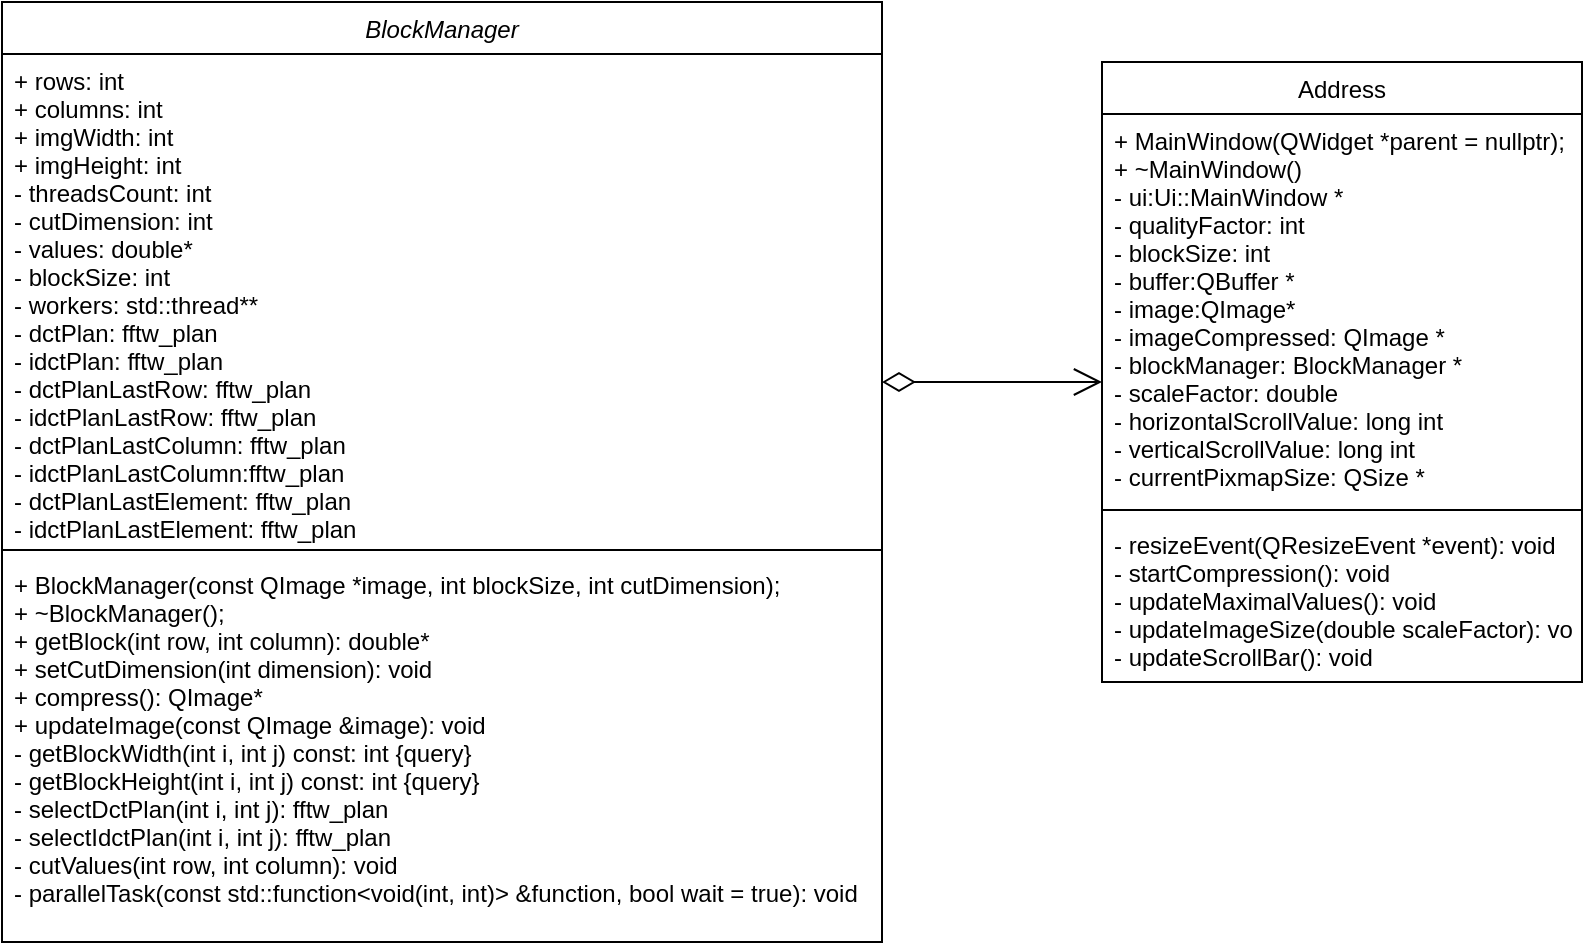 <mxfile version="21.3.2" type="device">
  <diagram id="C5RBs43oDa-KdzZeNtuy" name="Page-1">
    <mxGraphModel dx="919" dy="490" grid="1" gridSize="10" guides="1" tooltips="1" connect="1" arrows="1" fold="1" page="1" pageScale="1" pageWidth="827" pageHeight="1169" math="0" shadow="0">
      <root>
        <mxCell id="WIyWlLk6GJQsqaUBKTNV-0" />
        <mxCell id="WIyWlLk6GJQsqaUBKTNV-1" parent="WIyWlLk6GJQsqaUBKTNV-0" />
        <mxCell id="zkfFHV4jXpPFQw0GAbJ--0" value="BlockManager" style="swimlane;fontStyle=2;align=center;verticalAlign=top;childLayout=stackLayout;horizontal=1;startSize=26;horizontalStack=0;resizeParent=1;resizeLast=0;collapsible=1;marginBottom=0;rounded=0;shadow=0;strokeWidth=1;" parent="WIyWlLk6GJQsqaUBKTNV-1" vertex="1">
          <mxGeometry x="20" y="130" width="440" height="470" as="geometry">
            <mxRectangle x="230" y="140" width="160" height="26" as="alternateBounds" />
          </mxGeometry>
        </mxCell>
        <mxCell id="zkfFHV4jXpPFQw0GAbJ--1" value="+ rows: int&#xa;+ columns: int&#xa;+ imgWidth: int&#xa;+ imgHeight: int&#xa;- threadsCount: int &#xa;- cutDimension: int&#xa;- values: double*&#xa;- blockSize: int&#xa;- workers: std::thread**&#xa;- dctPlan: fftw_plan&#xa;- idctPlan: fftw_plan&#xa;- dctPlanLastRow: fftw_plan&#xa;- idctPlanLastRow: fftw_plan&#xa;- dctPlanLastColumn: fftw_plan&#xa;- idctPlanLastColumn:fftw_plan&#xa;- dctPlanLastElement: fftw_plan&#xa;- idctPlanLastElement: fftw_plan" style="text;align=left;verticalAlign=top;spacingLeft=4;spacingRight=4;overflow=hidden;rotatable=0;points=[[0,0.5],[1,0.5]];portConstraint=eastwest;" parent="zkfFHV4jXpPFQw0GAbJ--0" vertex="1">
          <mxGeometry y="26" width="440" height="244" as="geometry" />
        </mxCell>
        <mxCell id="zkfFHV4jXpPFQw0GAbJ--4" value="" style="line;html=1;strokeWidth=1;align=left;verticalAlign=middle;spacingTop=-1;spacingLeft=3;spacingRight=3;rotatable=0;labelPosition=right;points=[];portConstraint=eastwest;" parent="zkfFHV4jXpPFQw0GAbJ--0" vertex="1">
          <mxGeometry y="270" width="440" height="8" as="geometry" />
        </mxCell>
        <mxCell id="zkfFHV4jXpPFQw0GAbJ--5" value="+ BlockManager(const QImage *image, int blockSize, int cutDimension);&#xa;+ ~BlockManager();&#xa;+ getBlock(int row, int column): double*&#xa;+ setCutDimension(int dimension): void&#xa;+ compress(): QImage*&#xa;+ updateImage(const QImage &amp;image): void&#xa;- getBlockWidth(int i, int j) const: int {query}&#xa;- getBlockHeight(int i, int j) const: int {query}&#xa;- selectDctPlan(int i, int j): fftw_plan&#xa;- selectIdctPlan(int i, int j): fftw_plan&#xa;- cutValues(int row, int column): void&#xa;- parallelTask(const std::function&lt;void(int, int)&gt; &amp;function, bool wait = true): void" style="text;align=left;verticalAlign=top;spacingLeft=4;spacingRight=4;overflow=hidden;rotatable=0;points=[[0,0.5],[1,0.5]];portConstraint=eastwest;" parent="zkfFHV4jXpPFQw0GAbJ--0" vertex="1">
          <mxGeometry y="278" width="440" height="182" as="geometry" />
        </mxCell>
        <mxCell id="zkfFHV4jXpPFQw0GAbJ--17" value="Address" style="swimlane;fontStyle=0;align=center;verticalAlign=top;childLayout=stackLayout;horizontal=1;startSize=26;horizontalStack=0;resizeParent=1;resizeLast=0;collapsible=1;marginBottom=0;rounded=0;shadow=0;strokeWidth=1;" parent="WIyWlLk6GJQsqaUBKTNV-1" vertex="1">
          <mxGeometry x="570" y="160" width="240" height="310" as="geometry">
            <mxRectangle x="550" y="140" width="160" height="26" as="alternateBounds" />
          </mxGeometry>
        </mxCell>
        <mxCell id="zkfFHV4jXpPFQw0GAbJ--18" value="+ MainWindow(QWidget *parent = nullptr);&#xa;+ ~MainWindow()&#xa;- ui:Ui::MainWindow *&#xa;- qualityFactor: int&#xa;- blockSize: int&#xa;- buffer:QBuffer *&#xa;- image:QImage*&#xa;- imageCompressed: QImage *&#xa;- blockManager: BlockManager *&#xa;- scaleFactor: double&#xa;- horizontalScrollValue: long int&#xa;- verticalScrollValue: long int&#xa;- currentPixmapSize: QSize *&#xa;" style="text;align=left;verticalAlign=top;spacingLeft=4;spacingRight=4;overflow=hidden;rotatable=0;points=[[0,0.5],[1,0.5]];portConstraint=eastwest;" parent="zkfFHV4jXpPFQw0GAbJ--17" vertex="1">
          <mxGeometry y="26" width="240" height="194" as="geometry" />
        </mxCell>
        <mxCell id="zkfFHV4jXpPFQw0GAbJ--23" value="" style="line;html=1;strokeWidth=1;align=left;verticalAlign=middle;spacingTop=-1;spacingLeft=3;spacingRight=3;rotatable=0;labelPosition=right;points=[];portConstraint=eastwest;" parent="zkfFHV4jXpPFQw0GAbJ--17" vertex="1">
          <mxGeometry y="220" width="240" height="8" as="geometry" />
        </mxCell>
        <mxCell id="zkfFHV4jXpPFQw0GAbJ--24" value="- resizeEvent(QResizeEvent *event): void&#xa;- startCompression(): void&#xa;- updateMaximalValues(): void&#xa;- updateImageSize(double scaleFactor): void&#xa;- updateScrollBar(): void" style="text;align=left;verticalAlign=top;spacingLeft=4;spacingRight=4;overflow=hidden;rotatable=0;points=[[0,0.5],[1,0.5]];portConstraint=eastwest;" parent="zkfFHV4jXpPFQw0GAbJ--17" vertex="1">
          <mxGeometry y="228" width="240" height="82" as="geometry" />
        </mxCell>
        <mxCell id="erL4ke3xFkMZlsoqYtWn-7" value="" style="endArrow=open;html=1;endSize=12;startArrow=diamondThin;startSize=14;startFill=0;edgeStyle=orthogonalEdgeStyle;rounded=0;" edge="1" parent="WIyWlLk6GJQsqaUBKTNV-1">
          <mxGeometry x="1" y="-51" relative="1" as="geometry">
            <mxPoint x="460" y="320" as="sourcePoint" />
            <mxPoint x="570" y="320" as="targetPoint" />
            <mxPoint x="50" y="-41" as="offset" />
          </mxGeometry>
        </mxCell>
      </root>
    </mxGraphModel>
  </diagram>
</mxfile>
